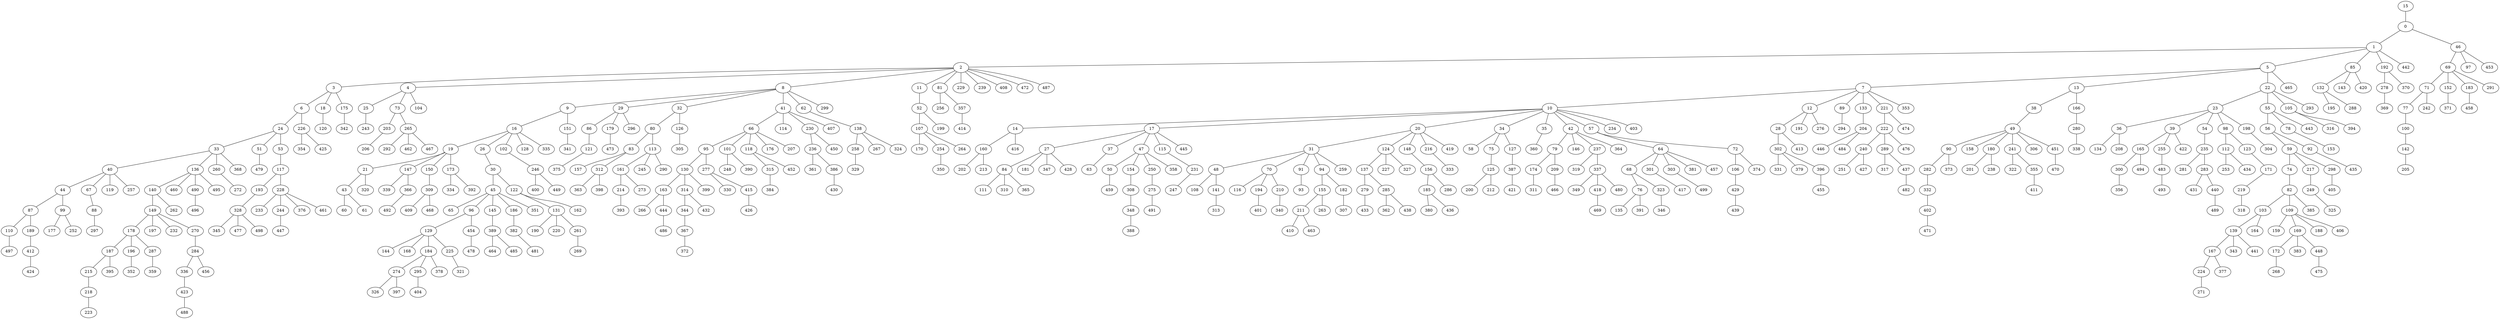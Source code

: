 graph {
	0
	1
	2
	3
	4
	5
	6
	7
	8
	9
	10
	11
	12
	13
	14
	15
	16
	17
	18
	19
	20
	21
	22
	23
	24
	25
	26
	27
	28
	29
	30
	31
	32
	33
	34
	35
	36
	37
	38
	39
	40
	41
	42
	43
	44
	45
	46
	47
	48
	49
	50
	51
	52
	53
	54
	55
	56
	57
	58
	59
	60
	61
	62
	63
	64
	65
	66
	67
	68
	69
	70
	71
	72
	73
	74
	75
	76
	77
	78
	79
	80
	81
	82
	83
	84
	85
	86
	87
	88
	89
	90
	91
	92
	93
	94
	95
	96
	97
	98
	99
	100
	101
	102
	103
	104
	105
	106
	107
	108
	109
	110
	111
	112
	113
	114
	115
	116
	117
	118
	119
	120
	121
	122
	123
	124
	125
	126
	127
	128
	129
	130
	131
	132
	133
	134
	135
	136
	137
	138
	139
	140
	141
	142
	143
	144
	145
	146
	147
	148
	149
	150
	151
	152
	153
	154
	155
	156
	157
	158
	159
	160
	161
	162
	163
	164
	165
	166
	167
	168
	169
	170
	171
	172
	173
	174
	175
	176
	177
	178
	179
	180
	181
	182
	183
	184
	185
	186
	187
	188
	189
	190
	191
	192
	193
	194
	195
	196
	197
	198
	199
	200
	201
	202
	203
	204
	205
	206
	207
	208
	209
	210
	211
	212
	213
	214
	215
	216
	217
	218
	219
	220
	221
	222
	223
	224
	225
	226
	227
	228
	229
	230
	231
	232
	233
	234
	235
	236
	237
	238
	239
	240
	241
	242
	243
	244
	245
	246
	247
	248
	249
	250
	251
	252
	253
	254
	255
	256
	257
	258
	259
	260
	261
	262
	263
	264
	265
	266
	267
	268
	269
	270
	271
	272
	273
	274
	275
	276
	277
	278
	279
	280
	281
	282
	283
	284
	285
	286
	287
	288
	289
	290
	291
	292
	293
	294
	295
	296
	297
	298
	299
	300
	301
	302
	303
	304
	305
	306
	307
	308
	309
	310
	311
	312
	313
	314
	315
	316
	317
	318
	319
	320
	321
	322
	323
	324
	325
	326
	327
	328
	329
	330
	331
	332
	333
	334
	335
	336
	337
	338
	339
	340
	341
	342
	343
	344
	345
	346
	347
	348
	349
	350
	351
	352
	353
	354
	355
	356
	357
	358
	359
	360
	361
	362
	363
	364
	365
	366
	367
	368
	369
	370
	371
	372
	373
	374
	375
	376
	377
	378
	379
	380
	381
	382
	383
	384
	385
	386
	387
	388
	389
	390
	391
	392
	393
	394
	395
	396
	397
	398
	399
	400
	401
	402
	403
	404
	405
	406
	407
	408
	409
	410
	411
	412
	413
	414
	415
	416
	417
	418
	419
	420
	421
	422
	423
	424
	425
	426
	427
	428
	429
	430
	431
	432
	433
	434
	435
	436
	437
	438
	439
	440
	441
	442
	443
	444
	445
	446
	447
	448
	449
	450
	451
	452
	453
	454
	455
	456
	457
	458
	459
	460
	461
	462
	463
	464
	465
	466
	467
	468
	469
	470
	471
	472
	473
	474
	475
	476
	477
	478
	479
	480
	481
	482
	483
	484
	485
	486
	487
	488
	489
	490
	491
	492
	493
	494
	495
	496
	497
	498
	499
	0 -- 1;
	0 -- 46;
	1 -- 2;
	1 -- 5;
	1 -- 85;
	1 -- 192;
	1 -- 442;
	2 -- 3;
	2 -- 4;
	2 -- 8;
	2 -- 11;
	2 -- 81;
	2 -- 229;
	2 -- 239;
	2 -- 408;
	2 -- 472;
	2 -- 487;
	3 -- 6;
	3 -- 18;
	3 -- 175;
	4 -- 25;
	4 -- 73;
	4 -- 104;
	5 -- 7;
	5 -- 13;
	5 -- 22;
	5 -- 465;
	6 -- 24;
	6 -- 226;
	7 -- 10;
	7 -- 12;
	7 -- 89;
	7 -- 133;
	7 -- 221;
	7 -- 353;
	8 -- 9;
	8 -- 29;
	8 -- 32;
	8 -- 41;
	8 -- 62;
	8 -- 299;
	9 -- 16;
	9 -- 151;
	10 -- 14;
	10 -- 17;
	10 -- 20;
	10 -- 34;
	10 -- 35;
	10 -- 42;
	10 -- 57;
	10 -- 234;
	10 -- 403;
	11 -- 52;
	12 -- 28;
	12 -- 191;
	12 -- 276;
	13 -- 38;
	13 -- 166;
	14 -- 160;
	14 -- 416;
	15 -- 0;
	16 -- 19;
	16 -- 26;
	16 -- 102;
	16 -- 128;
	16 -- 335;
	17 -- 27;
	17 -- 37;
	17 -- 47;
	17 -- 115;
	17 -- 445;
	18 -- 120;
	19 -- 21;
	19 -- 147;
	19 -- 150;
	19 -- 173;
	20 -- 31;
	20 -- 124;
	20 -- 148;
	20 -- 216;
	20 -- 419;
	21 -- 43;
	21 -- 320;
	22 -- 23;
	22 -- 55;
	22 -- 105;
	22 -- 293;
	23 -- 36;
	23 -- 39;
	23 -- 54;
	23 -- 98;
	23 -- 198;
	24 -- 33;
	24 -- 51;
	24 -- 53;
	25 -- 243;
	26 -- 30;
	27 -- 84;
	27 -- 181;
	27 -- 347;
	27 -- 428;
	28 -- 302;
	28 -- 413;
	29 -- 86;
	29 -- 179;
	29 -- 296;
	30 -- 45;
	30 -- 122;
	31 -- 48;
	31 -- 70;
	31 -- 91;
	31 -- 94;
	31 -- 259;
	32 -- 80;
	32 -- 126;
	33 -- 40;
	33 -- 136;
	33 -- 260;
	33 -- 368;
	34 -- 58;
	34 -- 75;
	34 -- 127;
	35 -- 360;
	36 -- 134;
	36 -- 208;
	37 -- 63;
	38 -- 49;
	39 -- 165;
	39 -- 255;
	39 -- 422;
	40 -- 44;
	40 -- 67;
	40 -- 119;
	40 -- 257;
	41 -- 66;
	41 -- 114;
	41 -- 230;
	41 -- 407;
	42 -- 79;
	42 -- 146;
	42 -- 237;
	42 -- 364;
	43 -- 60;
	43 -- 61;
	44 -- 87;
	44 -- 99;
	45 -- 65;
	45 -- 96;
	45 -- 145;
	45 -- 186;
	45 -- 351;
	46 -- 69;
	46 -- 97;
	46 -- 453;
	47 -- 50;
	47 -- 154;
	47 -- 250;
	47 -- 358;
	48 -- 108;
	48 -- 141;
	49 -- 90;
	49 -- 158;
	49 -- 180;
	49 -- 241;
	49 -- 306;
	49 -- 451;
	50 -- 459;
	51 -- 479;
	52 -- 107;
	52 -- 199;
	53 -- 117;
	54 -- 235;
	55 -- 56;
	55 -- 78;
	55 -- 443;
	56 -- 59;
	56 -- 92;
	57 -- 64;
	57 -- 72;
	59 -- 74;
	59 -- 217;
	59 -- 298;
	62 -- 138;
	64 -- 68;
	64 -- 301;
	64 -- 303;
	64 -- 381;
	64 -- 457;
	66 -- 95;
	66 -- 101;
	66 -- 118;
	66 -- 176;
	66 -- 207;
	67 -- 88;
	68 -- 76;
	68 -- 323;
	69 -- 71;
	69 -- 152;
	69 -- 183;
	69 -- 291;
	70 -- 116;
	70 -- 194;
	70 -- 210;
	71 -- 77;
	71 -- 242;
	72 -- 106;
	72 -- 374;
	73 -- 203;
	73 -- 265;
	74 -- 82;
	75 -- 125;
	76 -- 135;
	76 -- 391;
	77 -- 100;
	78 -- 153;
	79 -- 174;
	79 -- 209;
	80 -- 83;
	80 -- 113;
	81 -- 256;
	81 -- 357;
	82 -- 103;
	82 -- 109;
	82 -- 385;
	83 -- 157;
	83 -- 312;
	84 -- 111;
	84 -- 310;
	84 -- 365;
	85 -- 132;
	85 -- 143;
	85 -- 420;
	86 -- 121;
	87 -- 110;
	87 -- 189;
	88 -- 297;
	89 -- 294;
	90 -- 282;
	90 -- 373;
	91 -- 93;
	92 -- 435;
	94 -- 155;
	94 -- 182;
	95 -- 130;
	95 -- 277;
	96 -- 129;
	96 -- 454;
	98 -- 112;
	98 -- 123;
	99 -- 177;
	99 -- 252;
	100 -- 142;
	101 -- 248;
	101 -- 390;
	102 -- 246;
	103 -- 139;
	103 -- 164;
	105 -- 316;
	105 -- 394;
	106 -- 429;
	107 -- 170;
	107 -- 254;
	107 -- 264;
	109 -- 159;
	109 -- 169;
	109 -- 188;
	109 -- 406;
	110 -- 497;
	112 -- 253;
	112 -- 434;
	113 -- 161;
	113 -- 245;
	113 -- 290;
	115 -- 231;
	117 -- 193;
	117 -- 228;
	118 -- 315;
	118 -- 452;
	121 -- 375;
	122 -- 131;
	122 -- 162;
	123 -- 171;
	124 -- 137;
	124 -- 227;
	124 -- 327;
	125 -- 200;
	125 -- 212;
	126 -- 305;
	127 -- 387;
	129 -- 144;
	129 -- 168;
	129 -- 184;
	129 -- 225;
	130 -- 163;
	130 -- 314;
	130 -- 399;
	131 -- 190;
	131 -- 220;
	131 -- 261;
	132 -- 195;
	132 -- 288;
	133 -- 204;
	136 -- 140;
	136 -- 460;
	136 -- 490;
	136 -- 495;
	137 -- 279;
	137 -- 285;
	138 -- 258;
	138 -- 267;
	138 -- 324;
	139 -- 167;
	139 -- 343;
	139 -- 441;
	140 -- 149;
	140 -- 262;
	141 -- 313;
	142 -- 205;
	145 -- 389;
	147 -- 339;
	147 -- 366;
	148 -- 156;
	149 -- 178;
	149 -- 197;
	149 -- 232;
	149 -- 270;
	150 -- 309;
	151 -- 341;
	152 -- 371;
	154 -- 308;
	155 -- 211;
	155 -- 263;
	156 -- 185;
	156 -- 286;
	160 -- 202;
	160 -- 213;
	161 -- 214;
	161 -- 273;
	163 -- 266;
	163 -- 444;
	165 -- 300;
	165 -- 494;
	166 -- 280;
	167 -- 224;
	167 -- 377;
	169 -- 172;
	169 -- 383;
	169 -- 448;
	171 -- 219;
	172 -- 268;
	173 -- 334;
	173 -- 392;
	174 -- 311;
	175 -- 342;
	178 -- 187;
	178 -- 196;
	178 -- 287;
	179 -- 473;
	180 -- 201;
	180 -- 238;
	182 -- 307;
	183 -- 458;
	184 -- 274;
	184 -- 295;
	184 -- 378;
	185 -- 380;
	185 -- 436;
	186 -- 382;
	187 -- 215;
	187 -- 395;
	189 -- 412;
	192 -- 278;
	192 -- 370;
	193 -- 328;
	194 -- 401;
	196 -- 352;
	198 -- 304;
	203 -- 206;
	204 -- 446;
	204 -- 484;
	209 -- 466;
	210 -- 340;
	211 -- 410;
	211 -- 463;
	214 -- 393;
	215 -- 218;
	216 -- 333;
	217 -- 249;
	218 -- 223;
	219 -- 318;
	221 -- 222;
	221 -- 474;
	222 -- 240;
	222 -- 289;
	222 -- 476;
	224 -- 271;
	225 -- 321;
	226 -- 354;
	226 -- 425;
	228 -- 233;
	228 -- 244;
	228 -- 376;
	228 -- 461;
	230 -- 236;
	230 -- 450;
	231 -- 247;
	235 -- 281;
	235 -- 283;
	236 -- 361;
	236 -- 386;
	237 -- 319;
	237 -- 337;
	240 -- 251;
	240 -- 427;
	241 -- 322;
	241 -- 355;
	244 -- 447;
	246 -- 400;
	246 -- 449;
	249 -- 325;
	250 -- 275;
	254 -- 350;
	255 -- 483;
	258 -- 329;
	260 -- 272;
	261 -- 269;
	265 -- 292;
	265 -- 462;
	265 -- 467;
	270 -- 284;
	274 -- 326;
	274 -- 397;
	275 -- 491;
	277 -- 330;
	277 -- 415;
	278 -- 369;
	279 -- 433;
	280 -- 338;
	282 -- 332;
	283 -- 431;
	283 -- 440;
	284 -- 336;
	284 -- 456;
	285 -- 362;
	285 -- 438;
	287 -- 359;
	289 -- 317;
	289 -- 437;
	295 -- 404;
	298 -- 405;
	300 -- 356;
	301 -- 417;
	302 -- 331;
	302 -- 379;
	302 -- 396;
	303 -- 499;
	308 -- 348;
	309 -- 409;
	309 -- 468;
	312 -- 363;
	312 -- 398;
	314 -- 344;
	314 -- 432;
	315 -- 384;
	323 -- 346;
	328 -- 345;
	328 -- 477;
	328 -- 498;
	332 -- 402;
	336 -- 423;
	337 -- 349;
	337 -- 418;
	337 -- 480;
	344 -- 367;
	348 -- 388;
	355 -- 411;
	357 -- 414;
	366 -- 492;
	367 -- 372;
	382 -- 481;
	386 -- 430;
	387 -- 421;
	389 -- 464;
	389 -- 485;
	396 -- 455;
	402 -- 471;
	412 -- 424;
	415 -- 426;
	418 -- 469;
	423 -- 488;
	429 -- 439;
	437 -- 482;
	440 -- 489;
	444 -- 486;
	448 -- 475;
	451 -- 470;
	454 -- 478;
	483 -- 493;
	490 -- 496;
}